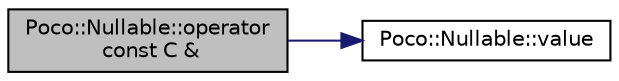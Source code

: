 digraph "Poco::Nullable::operator const C &amp;"
{
 // LATEX_PDF_SIZE
  edge [fontname="Helvetica",fontsize="10",labelfontname="Helvetica",labelfontsize="10"];
  node [fontname="Helvetica",fontsize="10",shape=record];
  rankdir="LR";
  Node1 [label="Poco::Nullable::operator\l const C &",height=0.2,width=0.4,color="black", fillcolor="grey75", style="filled", fontcolor="black",tooltip="Get const reference to the value."];
  Node1 -> Node2 [color="midnightblue",fontsize="10",style="solid"];
  Node2 [label="Poco::Nullable::value",height=0.2,width=0.4,color="black", fillcolor="white", style="filled",URL="$classPoco_1_1Nullable.html#a22045b5bf3691fedab7706dcf0244e61",tooltip=" "];
}
